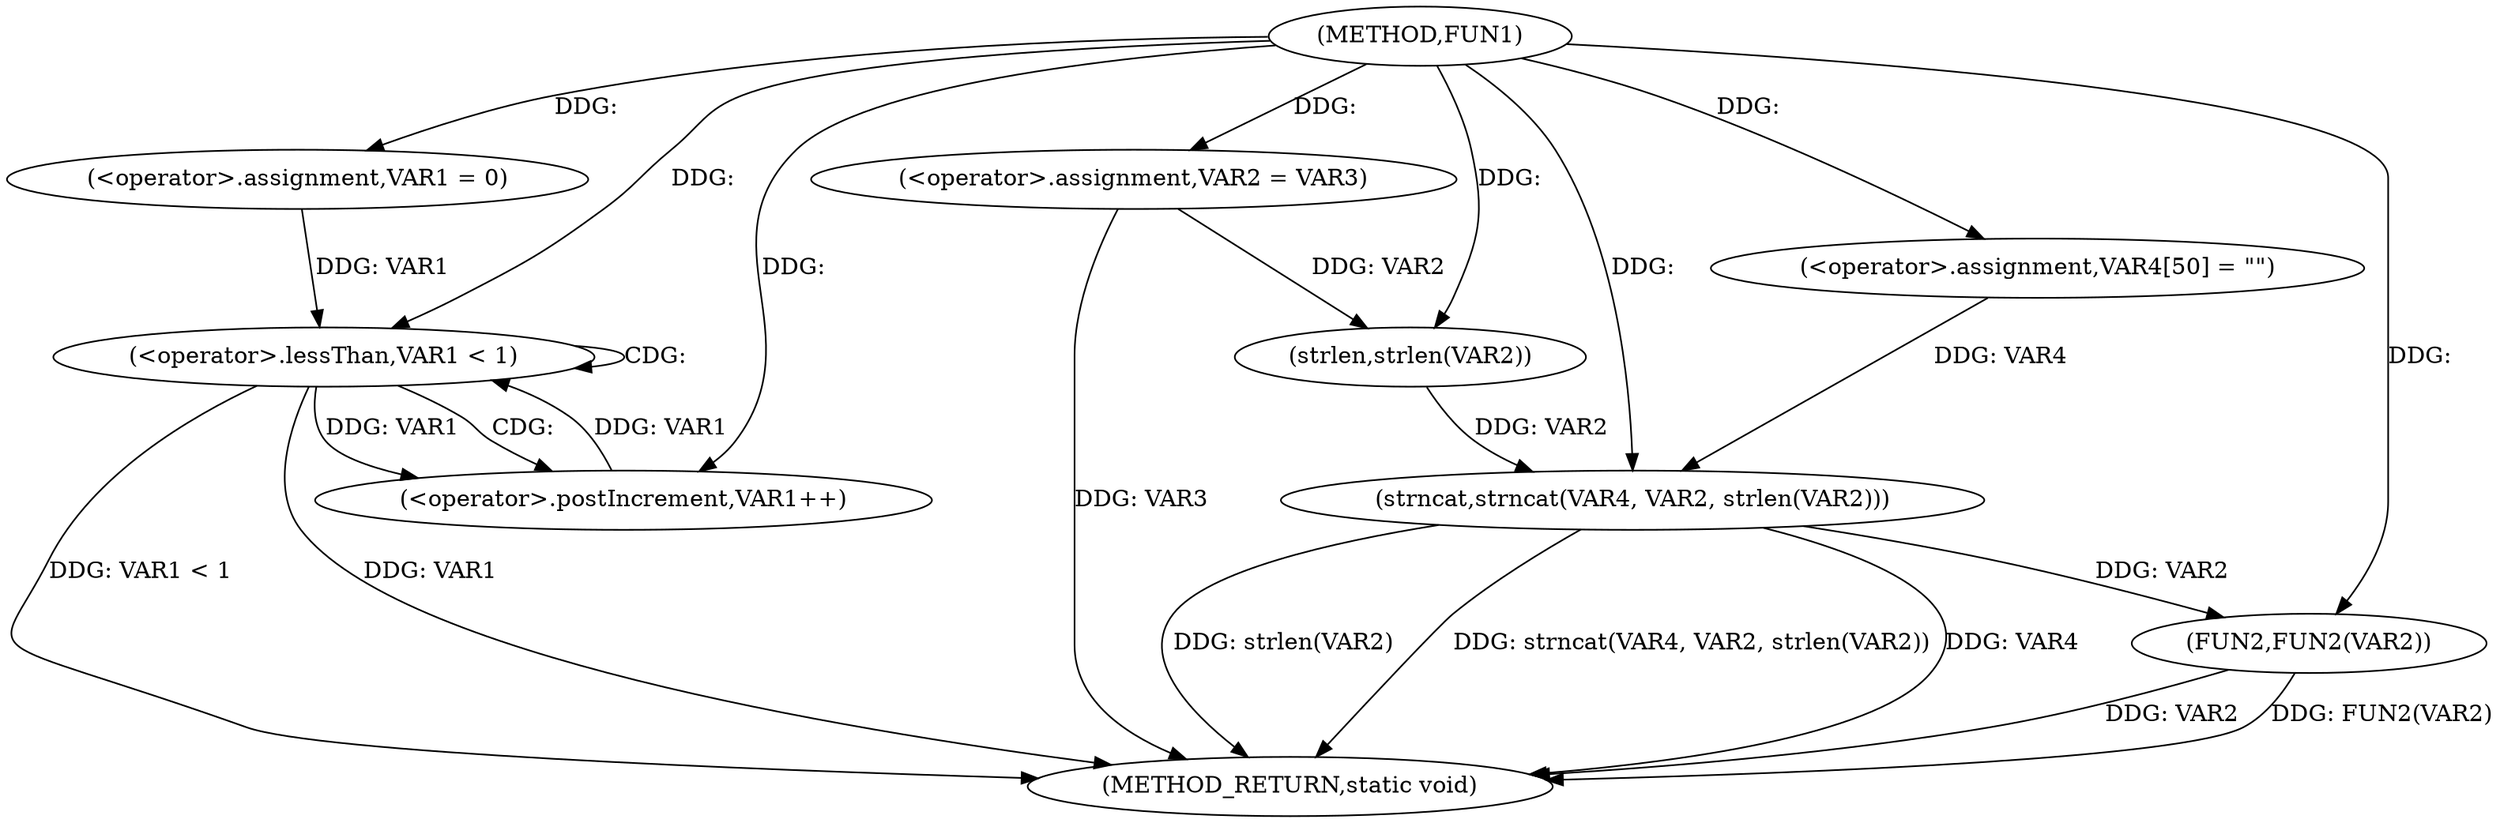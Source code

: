 digraph FUN1 {  
"1000100" [label = "(METHOD,FUN1)" ]
"1000130" [label = "(METHOD_RETURN,static void)" ]
"1000105" [label = "(<operator>.assignment,VAR2 = VAR3)" ]
"1000109" [label = "(<operator>.assignment,VAR1 = 0)" ]
"1000112" [label = "(<operator>.lessThan,VAR1 < 1)" ]
"1000115" [label = "(<operator>.postIncrement,VAR1++)" ]
"1000120" [label = "(<operator>.assignment,VAR4[50] = \"\")" ]
"1000123" [label = "(strncat,strncat(VAR4, VAR2, strlen(VAR2)))" ]
"1000126" [label = "(strlen,strlen(VAR2))" ]
"1000128" [label = "(FUN2,FUN2(VAR2))" ]
  "1000123" -> "1000130"  [ label = "DDG: strlen(VAR2)"] 
  "1000105" -> "1000130"  [ label = "DDG: VAR3"] 
  "1000123" -> "1000130"  [ label = "DDG: strncat(VAR4, VAR2, strlen(VAR2))"] 
  "1000128" -> "1000130"  [ label = "DDG: VAR2"] 
  "1000112" -> "1000130"  [ label = "DDG: VAR1 < 1"] 
  "1000128" -> "1000130"  [ label = "DDG: FUN2(VAR2)"] 
  "1000123" -> "1000130"  [ label = "DDG: VAR4"] 
  "1000112" -> "1000130"  [ label = "DDG: VAR1"] 
  "1000100" -> "1000105"  [ label = "DDG: "] 
  "1000100" -> "1000109"  [ label = "DDG: "] 
  "1000109" -> "1000112"  [ label = "DDG: VAR1"] 
  "1000115" -> "1000112"  [ label = "DDG: VAR1"] 
  "1000100" -> "1000112"  [ label = "DDG: "] 
  "1000112" -> "1000115"  [ label = "DDG: VAR1"] 
  "1000100" -> "1000115"  [ label = "DDG: "] 
  "1000100" -> "1000120"  [ label = "DDG: "] 
  "1000120" -> "1000123"  [ label = "DDG: VAR4"] 
  "1000100" -> "1000123"  [ label = "DDG: "] 
  "1000126" -> "1000123"  [ label = "DDG: VAR2"] 
  "1000105" -> "1000126"  [ label = "DDG: VAR2"] 
  "1000100" -> "1000126"  [ label = "DDG: "] 
  "1000123" -> "1000128"  [ label = "DDG: VAR2"] 
  "1000100" -> "1000128"  [ label = "DDG: "] 
  "1000112" -> "1000112"  [ label = "CDG: "] 
  "1000112" -> "1000115"  [ label = "CDG: "] 
}
